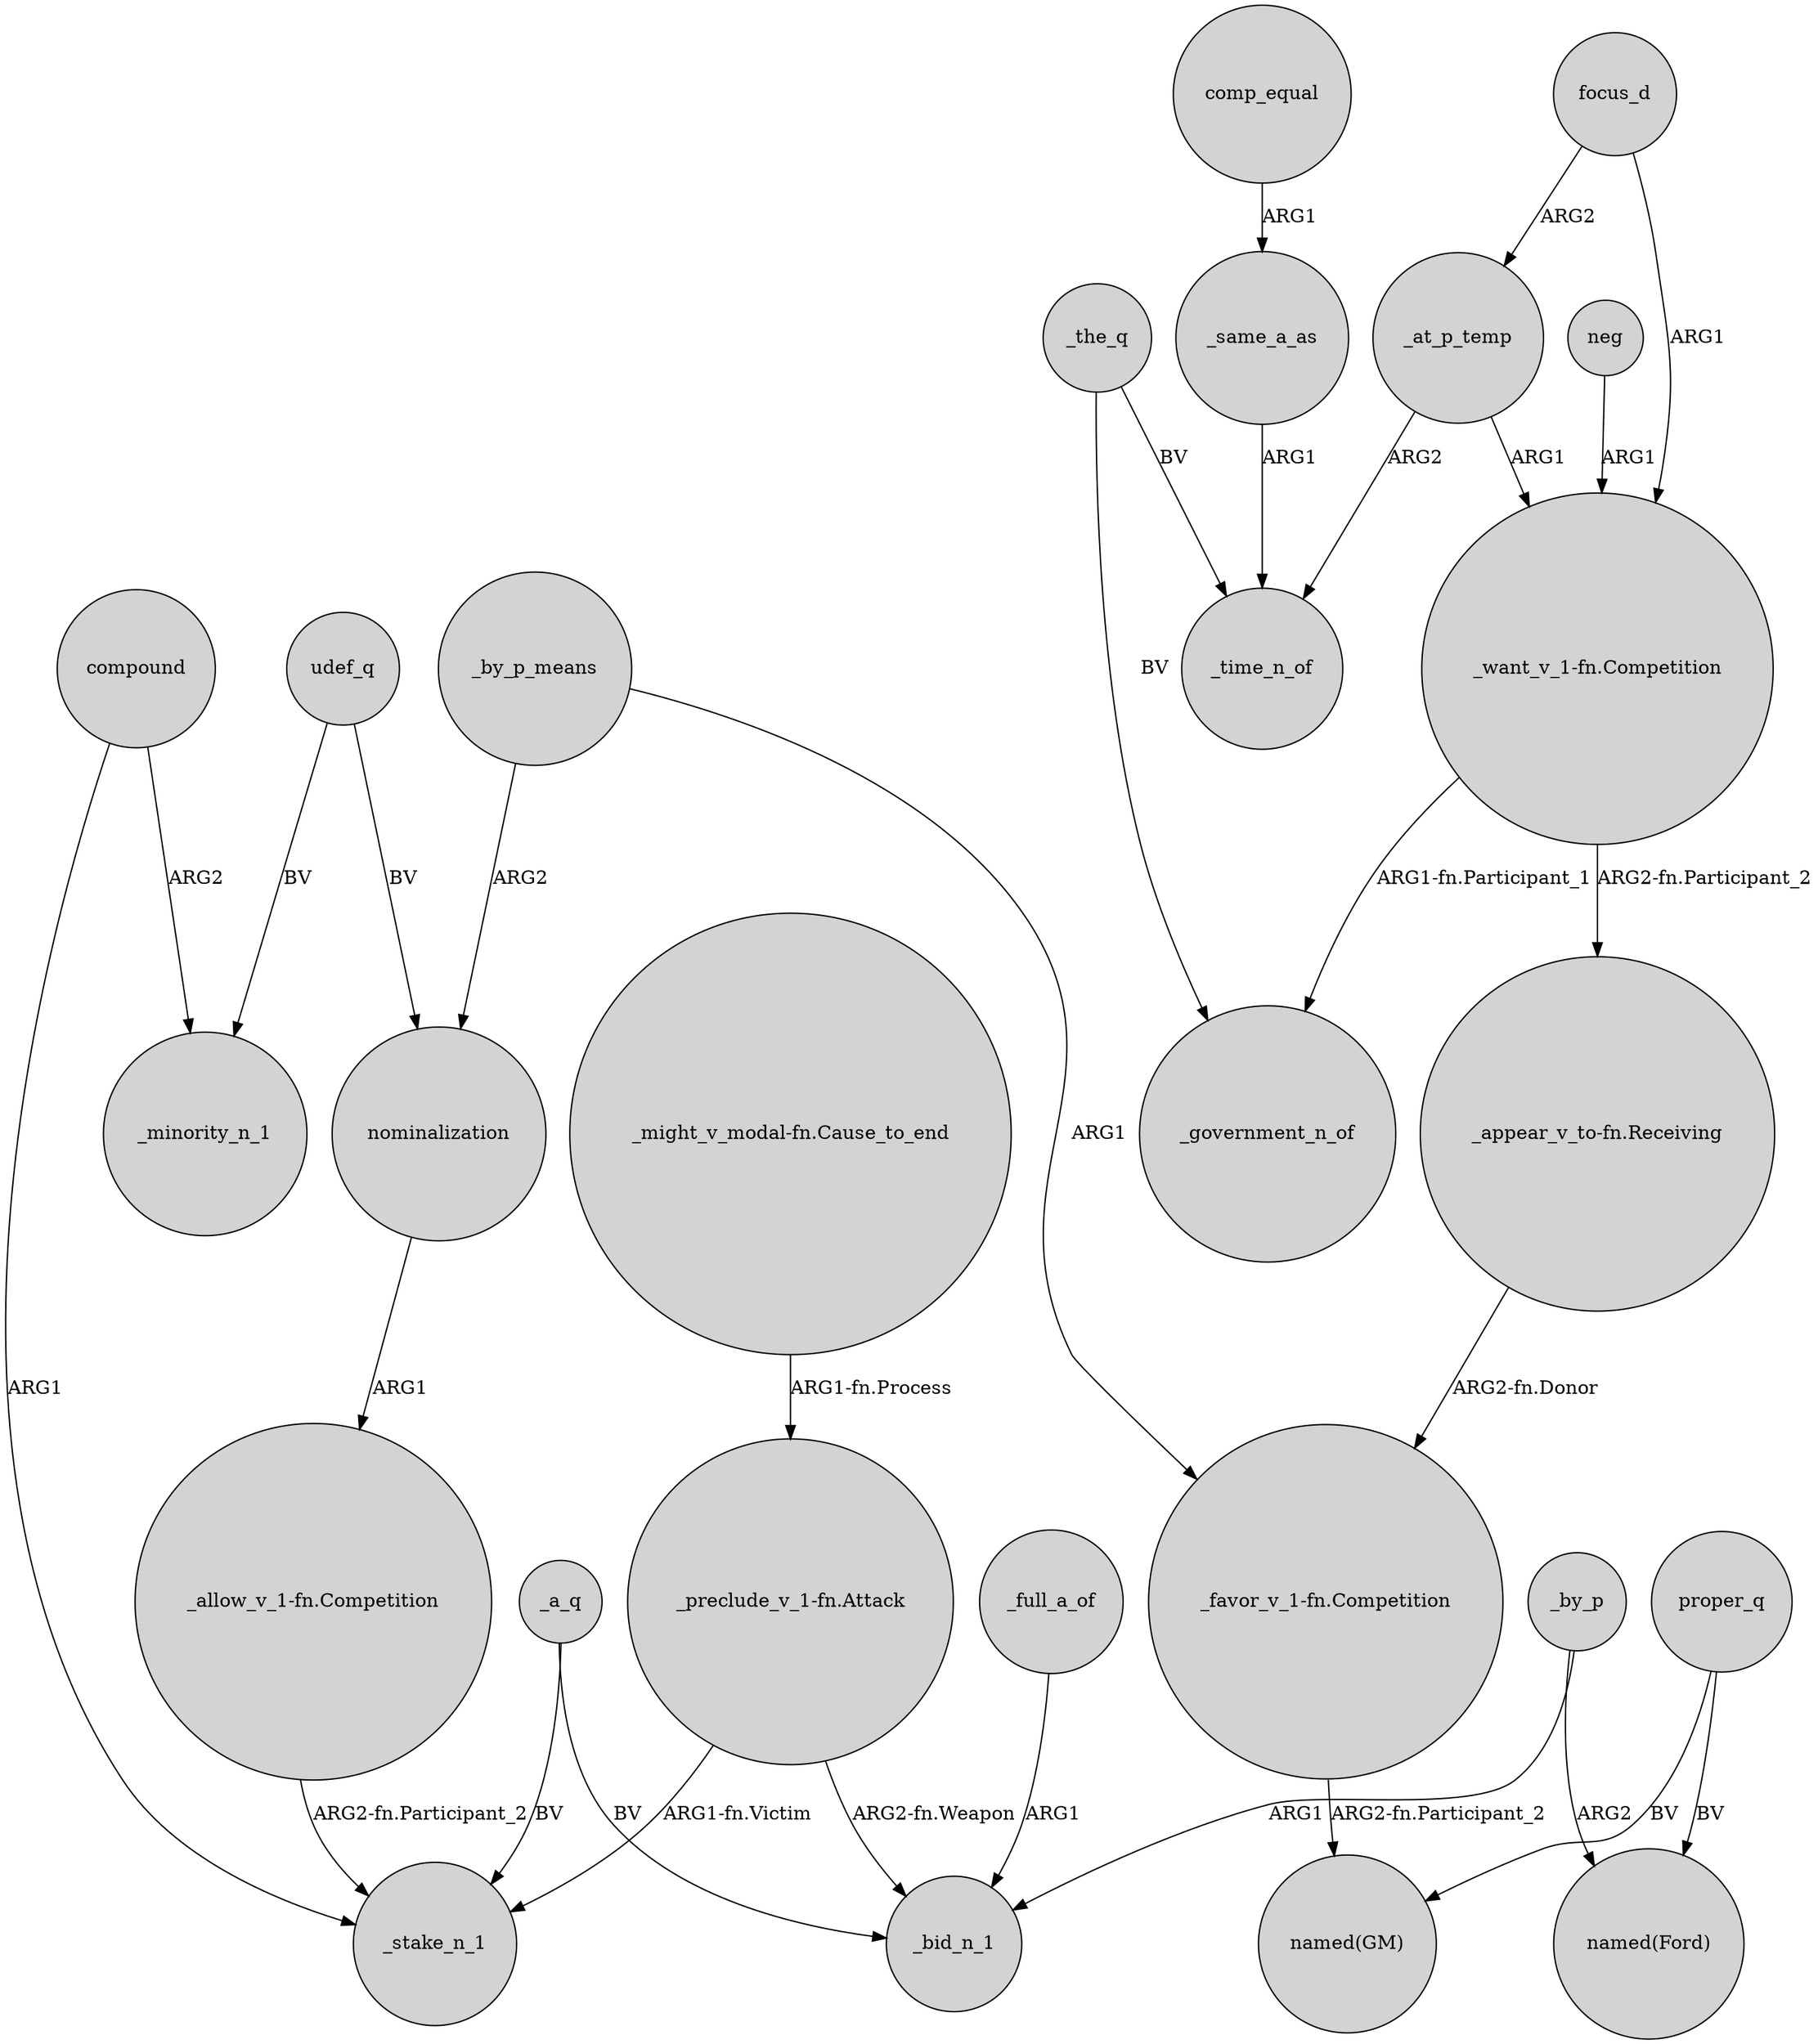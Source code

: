 digraph {
	node [shape=circle style=filled]
	_a_q -> _bid_n_1 [label=BV]
	compound -> _minority_n_1 [label=ARG2]
	proper_q -> "named(Ford)" [label=BV]
	udef_q -> _minority_n_1 [label=BV]
	_full_a_of -> _bid_n_1 [label=ARG1]
	"_might_v_modal-fn.Cause_to_end" -> "_preclude_v_1-fn.Attack" [label="ARG1-fn.Process"]
	"_preclude_v_1-fn.Attack" -> _bid_n_1 [label="ARG2-fn.Weapon"]
	udef_q -> nominalization [label=BV]
	proper_q -> "named(GM)" [label=BV]
	_same_a_as -> _time_n_of [label=ARG1]
	_by_p_means -> "_favor_v_1-fn.Competition" [label=ARG1]
	"_favor_v_1-fn.Competition" -> "named(GM)" [label="ARG2-fn.Participant_2"]
	_at_p_temp -> _time_n_of [label=ARG2]
	nominalization -> "_allow_v_1-fn.Competition" [label=ARG1]
	_the_q -> _time_n_of [label=BV]
	compound -> _stake_n_1 [label=ARG1]
	_by_p_means -> nominalization [label=ARG2]
	neg -> "_want_v_1-fn.Competition" [label=ARG1]
	_by_p -> _bid_n_1 [label=ARG1]
	_at_p_temp -> "_want_v_1-fn.Competition" [label=ARG1]
	"_want_v_1-fn.Competition" -> "_appear_v_to-fn.Receiving" [label="ARG2-fn.Participant_2"]
	"_want_v_1-fn.Competition" -> _government_n_of [label="ARG1-fn.Participant_1"]
	"_preclude_v_1-fn.Attack" -> _stake_n_1 [label="ARG1-fn.Victim"]
	_the_q -> _government_n_of [label=BV]
	focus_d -> _at_p_temp [label=ARG2]
	"_allow_v_1-fn.Competition" -> _stake_n_1 [label="ARG2-fn.Participant_2"]
	"_appear_v_to-fn.Receiving" -> "_favor_v_1-fn.Competition" [label="ARG2-fn.Donor"]
	focus_d -> "_want_v_1-fn.Competition" [label=ARG1]
	comp_equal -> _same_a_as [label=ARG1]
	_by_p -> "named(Ford)" [label=ARG2]
	_a_q -> _stake_n_1 [label=BV]
}
